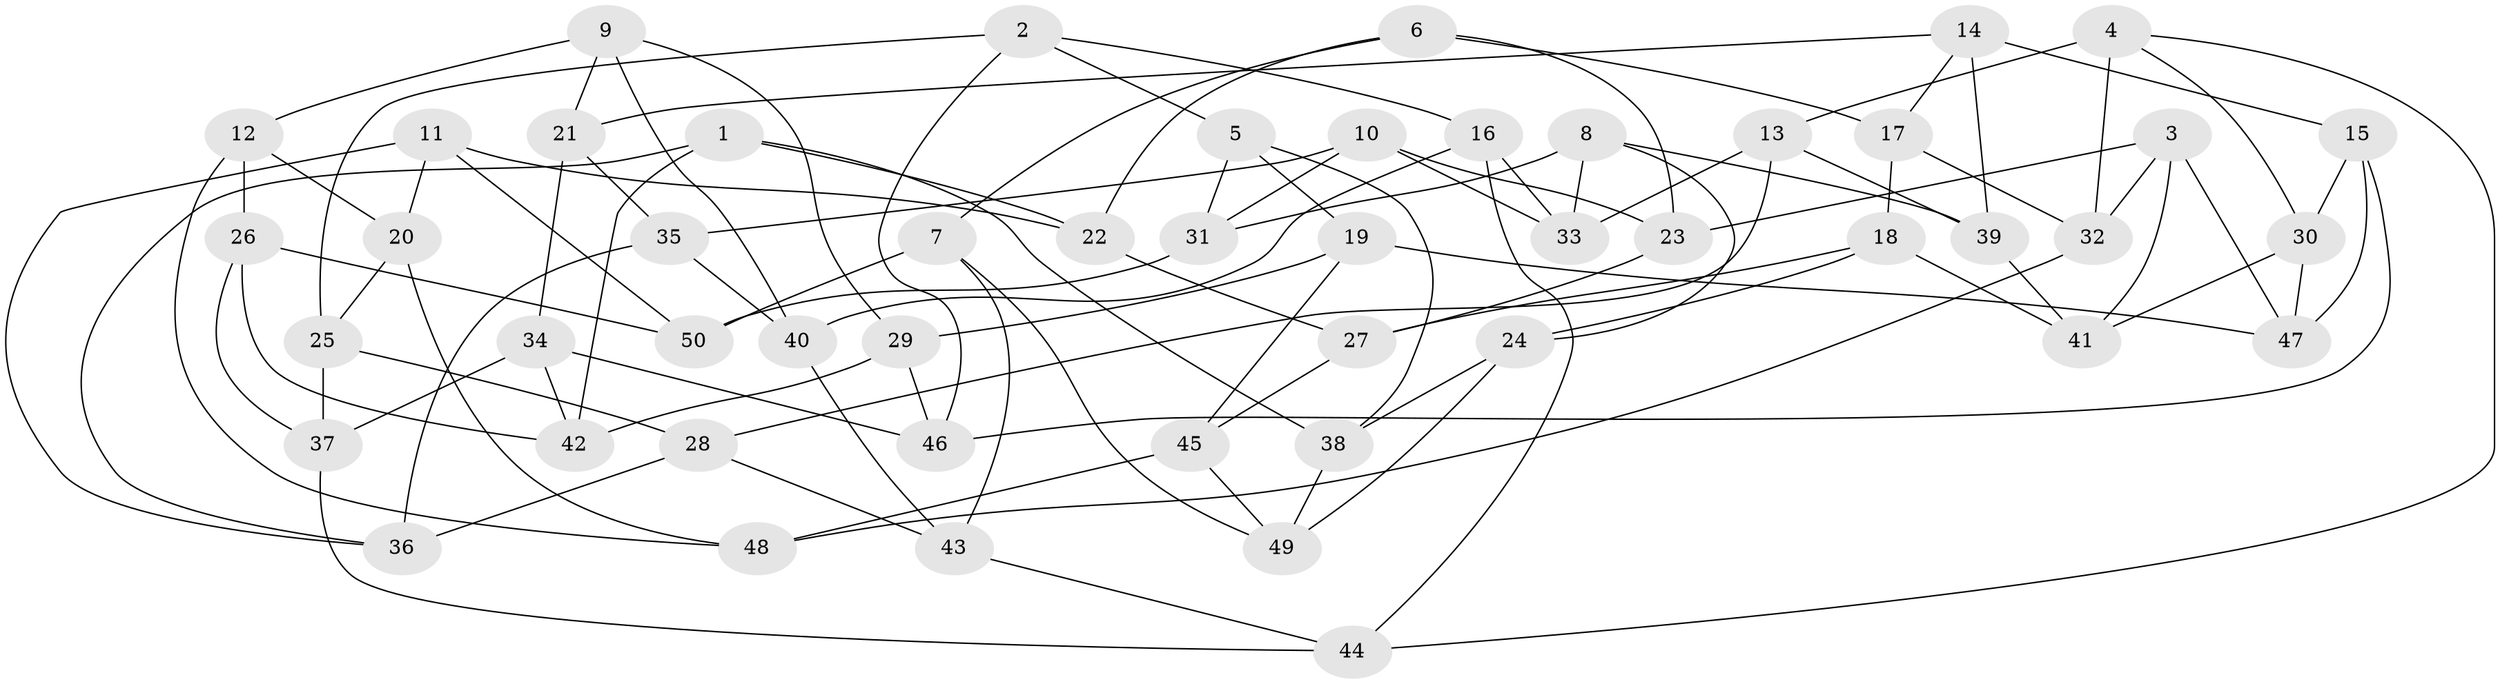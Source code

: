 // Generated by graph-tools (version 1.1) at 2025/11/02/27/25 16:11:48]
// undirected, 50 vertices, 100 edges
graph export_dot {
graph [start="1"]
  node [color=gray90,style=filled];
  1;
  2;
  3;
  4;
  5;
  6;
  7;
  8;
  9;
  10;
  11;
  12;
  13;
  14;
  15;
  16;
  17;
  18;
  19;
  20;
  21;
  22;
  23;
  24;
  25;
  26;
  27;
  28;
  29;
  30;
  31;
  32;
  33;
  34;
  35;
  36;
  37;
  38;
  39;
  40;
  41;
  42;
  43;
  44;
  45;
  46;
  47;
  48;
  49;
  50;
  1 -- 22;
  1 -- 42;
  1 -- 36;
  1 -- 38;
  2 -- 16;
  2 -- 25;
  2 -- 5;
  2 -- 46;
  3 -- 47;
  3 -- 23;
  3 -- 41;
  3 -- 32;
  4 -- 30;
  4 -- 44;
  4 -- 32;
  4 -- 13;
  5 -- 31;
  5 -- 38;
  5 -- 19;
  6 -- 23;
  6 -- 7;
  6 -- 22;
  6 -- 17;
  7 -- 50;
  7 -- 43;
  7 -- 49;
  8 -- 33;
  8 -- 31;
  8 -- 39;
  8 -- 24;
  9 -- 29;
  9 -- 12;
  9 -- 21;
  9 -- 40;
  10 -- 31;
  10 -- 35;
  10 -- 33;
  10 -- 23;
  11 -- 50;
  11 -- 36;
  11 -- 22;
  11 -- 20;
  12 -- 26;
  12 -- 48;
  12 -- 20;
  13 -- 28;
  13 -- 33;
  13 -- 39;
  14 -- 17;
  14 -- 21;
  14 -- 39;
  14 -- 15;
  15 -- 46;
  15 -- 30;
  15 -- 47;
  16 -- 40;
  16 -- 44;
  16 -- 33;
  17 -- 32;
  17 -- 18;
  18 -- 41;
  18 -- 27;
  18 -- 24;
  19 -- 45;
  19 -- 29;
  19 -- 47;
  20 -- 48;
  20 -- 25;
  21 -- 34;
  21 -- 35;
  22 -- 27;
  23 -- 27;
  24 -- 49;
  24 -- 38;
  25 -- 37;
  25 -- 28;
  26 -- 50;
  26 -- 37;
  26 -- 42;
  27 -- 45;
  28 -- 43;
  28 -- 36;
  29 -- 46;
  29 -- 42;
  30 -- 47;
  30 -- 41;
  31 -- 50;
  32 -- 48;
  34 -- 37;
  34 -- 42;
  34 -- 46;
  35 -- 36;
  35 -- 40;
  37 -- 44;
  38 -- 49;
  39 -- 41;
  40 -- 43;
  43 -- 44;
  45 -- 48;
  45 -- 49;
}
